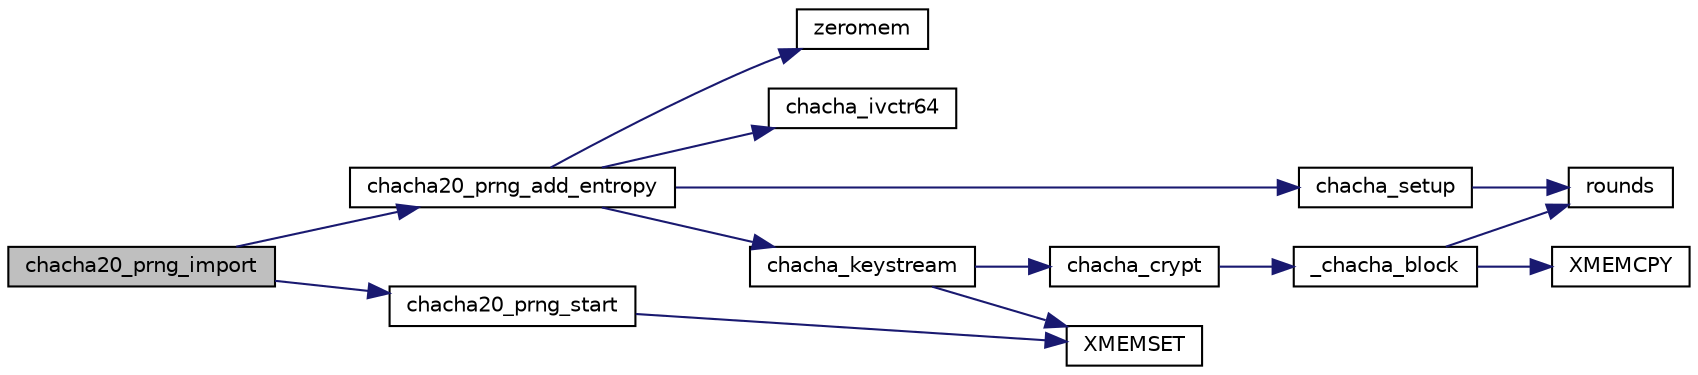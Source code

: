 digraph "chacha20_prng_import"
{
 // LATEX_PDF_SIZE
  edge [fontname="Helvetica",fontsize="10",labelfontname="Helvetica",labelfontsize="10"];
  node [fontname="Helvetica",fontsize="10",shape=record];
  rankdir="LR";
  Node21 [label="chacha20_prng_import",height=0.2,width=0.4,color="black", fillcolor="grey75", style="filled", fontcolor="black",tooltip="Import a PRNG state."];
  Node21 -> Node22 [color="midnightblue",fontsize="10",style="solid",fontname="Helvetica"];
  Node22 [label="chacha20_prng_add_entropy",height=0.2,width=0.4,color="black", fillcolor="white", style="filled",URL="$chacha20_8c.html#ae75ffa7e5ccf945ae352f106fb3b3f13",tooltip="Add entropy to the PRNG state."];
  Node22 -> Node23 [color="midnightblue",fontsize="10",style="solid",fontname="Helvetica"];
  Node23 [label="chacha_ivctr64",height=0.2,width=0.4,color="black", fillcolor="white", style="filled",URL="$chacha__ivctr64_8c.html#a2575d8a5708351cc77001ae00e77a132",tooltip="Set IV + counter data to the ChaCha state."];
  Node22 -> Node24 [color="midnightblue",fontsize="10",style="solid",fontname="Helvetica"];
  Node24 [label="chacha_keystream",height=0.2,width=0.4,color="black", fillcolor="white", style="filled",URL="$chacha__keystream_8c.html#a3a29ed9997a58d432f9e8ddca7b90bdd",tooltip="Generate a stream of random bytes via ChaCha."];
  Node24 -> Node25 [color="midnightblue",fontsize="10",style="solid",fontname="Helvetica"];
  Node25 [label="XMEMSET",height=0.2,width=0.4,color="black", fillcolor="white", style="filled",URL="$tomcrypt__cfg_8h.html#aa3c34a6f6c61de7da9258b5a30e32c2f",tooltip=" "];
  Node24 -> Node26 [color="midnightblue",fontsize="10",style="solid",fontname="Helvetica"];
  Node26 [label="chacha_crypt",height=0.2,width=0.4,color="black", fillcolor="white", style="filled",URL="$chacha__crypt_8c.html#a1b1272fcac65a1e6a1ee555891b7c95e",tooltip="Encrypt (or decrypt) bytes of ciphertext (or plaintext) with ChaCha."];
  Node26 -> Node27 [color="midnightblue",fontsize="10",style="solid",fontname="Helvetica"];
  Node27 [label="_chacha_block",height=0.2,width=0.4,color="black", fillcolor="white", style="filled",URL="$chacha__crypt_8c.html#a0f59b85d38348fa6829e4cedb228c594",tooltip=" "];
  Node27 -> Node28 [color="midnightblue",fontsize="10",style="solid",fontname="Helvetica"];
  Node28 [label="XMEMCPY",height=0.2,width=0.4,color="black", fillcolor="white", style="filled",URL="$tomcrypt__cfg_8h.html#a7691dd48d60d5fc6daf2fa7ec4c55e12",tooltip=" "];
  Node27 -> Node29 [color="midnightblue",fontsize="10",style="solid",fontname="Helvetica"];
  Node29 [label="rounds",height=0.2,width=0.4,color="black", fillcolor="white", style="filled",URL="$kseed_8c.html#a51da46362a22c8107683876e9c12ec82",tooltip=" "];
  Node22 -> Node30 [color="midnightblue",fontsize="10",style="solid",fontname="Helvetica"];
  Node30 [label="chacha_setup",height=0.2,width=0.4,color="black", fillcolor="white", style="filled",URL="$chacha__setup_8c.html#aaaad339dc43c455ff5cc2df1960ddfeb",tooltip="Initialize an ChaCha context (only the key)"];
  Node30 -> Node29 [color="midnightblue",fontsize="10",style="solid",fontname="Helvetica"];
  Node22 -> Node31 [color="midnightblue",fontsize="10",style="solid",fontname="Helvetica"];
  Node31 [label="zeromem",height=0.2,width=0.4,color="black", fillcolor="white", style="filled",URL="$tomcrypt__misc_8h.html#a63b6e188713790263bfd3612fe8b398f",tooltip="Zero a block of memory."];
  Node21 -> Node32 [color="midnightblue",fontsize="10",style="solid",fontname="Helvetica"];
  Node32 [label="chacha20_prng_start",height=0.2,width=0.4,color="black", fillcolor="white", style="filled",URL="$chacha20_8c.html#aa52a7cb95c35a702f9cbf374bacf9530",tooltip="Start the PRNG."];
  Node32 -> Node25 [color="midnightblue",fontsize="10",style="solid",fontname="Helvetica"];
}
